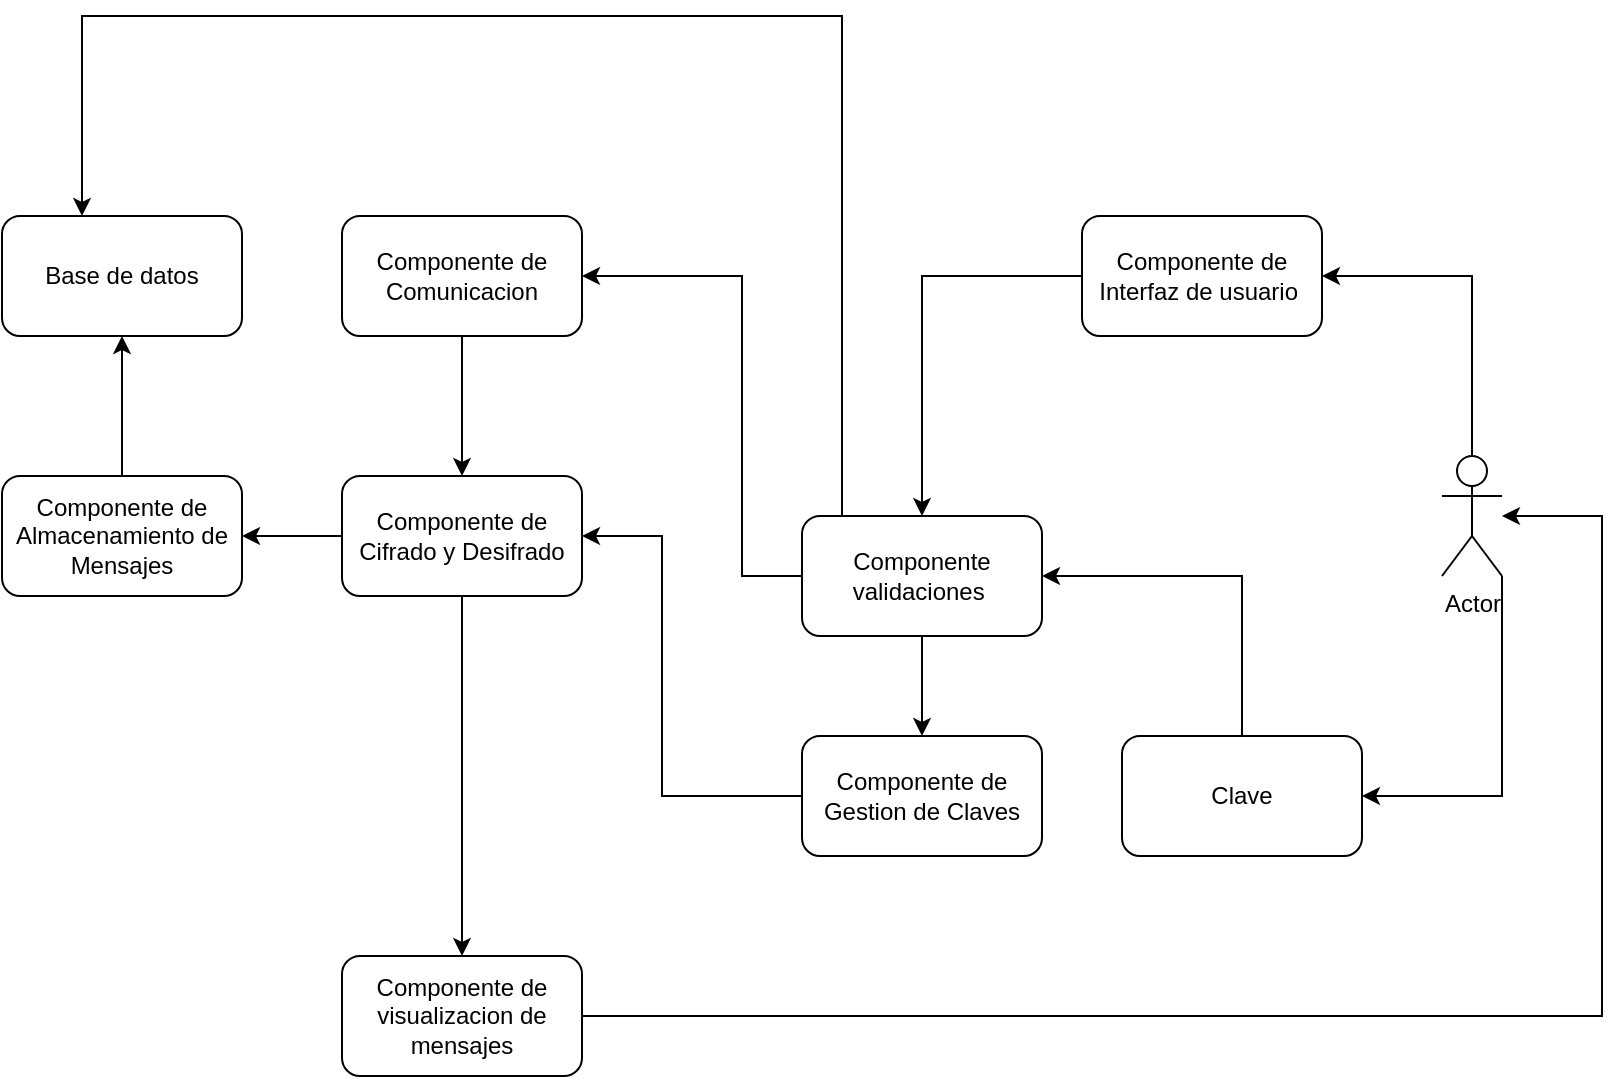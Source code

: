 <mxfile version="24.7.13" pages="3">
  <diagram name="Página-1" id="u3yCye5z1lkyqYJaDnE3">
    <mxGraphModel dx="768" dy="653" grid="1" gridSize="10" guides="1" tooltips="1" connect="1" arrows="1" fold="1" page="1" pageScale="1" pageWidth="827" pageHeight="1169" math="0" shadow="0">
      <root>
        <mxCell id="0" />
        <mxCell id="1" parent="0" />
        <mxCell id="Ivbec9EZwm-0QLfhVYr9-20" style="edgeStyle=orthogonalEdgeStyle;rounded=0;orthogonalLoop=1;jettySize=auto;html=1;" edge="1" parent="1" source="Ivbec9EZwm-0QLfhVYr9-1" target="Ivbec9EZwm-0QLfhVYr9-18">
          <mxGeometry relative="1" as="geometry" />
        </mxCell>
        <mxCell id="Ivbec9EZwm-0QLfhVYr9-1" value="Componente de Interfaz de usuario&amp;nbsp;" style="rounded=1;whiteSpace=wrap;html=1;" vertex="1" parent="1">
          <mxGeometry x="570" y="110" width="120" height="60" as="geometry" />
        </mxCell>
        <mxCell id="Ivbec9EZwm-0QLfhVYr9-13" style="edgeStyle=orthogonalEdgeStyle;rounded=0;orthogonalLoop=1;jettySize=auto;html=1;" edge="1" parent="1" source="Ivbec9EZwm-0QLfhVYr9-2" target="Ivbec9EZwm-0QLfhVYr9-12">
          <mxGeometry relative="1" as="geometry" />
        </mxCell>
        <mxCell id="Ivbec9EZwm-0QLfhVYr9-40" style="edgeStyle=orthogonalEdgeStyle;rounded=0;orthogonalLoop=1;jettySize=auto;html=1;" edge="1" parent="1" source="Ivbec9EZwm-0QLfhVYr9-2" target="Ivbec9EZwm-0QLfhVYr9-5">
          <mxGeometry relative="1" as="geometry" />
        </mxCell>
        <mxCell id="Ivbec9EZwm-0QLfhVYr9-2" value="Componente de Cifrado y Desifrado" style="rounded=1;whiteSpace=wrap;html=1;" vertex="1" parent="1">
          <mxGeometry x="200" y="240" width="120" height="60" as="geometry" />
        </mxCell>
        <mxCell id="Ivbec9EZwm-0QLfhVYr9-6" style="edgeStyle=orthogonalEdgeStyle;rounded=0;orthogonalLoop=1;jettySize=auto;html=1;" edge="1" parent="1" source="Ivbec9EZwm-0QLfhVYr9-3" target="Ivbec9EZwm-0QLfhVYr9-2">
          <mxGeometry relative="1" as="geometry">
            <Array as="points">
              <mxPoint x="360" y="400" />
              <mxPoint x="360" y="270" />
            </Array>
          </mxGeometry>
        </mxCell>
        <mxCell id="Ivbec9EZwm-0QLfhVYr9-3" value="Componente de Gestion de Claves" style="rounded=1;whiteSpace=wrap;html=1;" vertex="1" parent="1">
          <mxGeometry x="430" y="370" width="120" height="60" as="geometry" />
        </mxCell>
        <mxCell id="Ivbec9EZwm-0QLfhVYr9-39" style="edgeStyle=orthogonalEdgeStyle;rounded=0;orthogonalLoop=1;jettySize=auto;html=1;" edge="1" parent="1" source="Ivbec9EZwm-0QLfhVYr9-4" target="Ivbec9EZwm-0QLfhVYr9-2">
          <mxGeometry relative="1" as="geometry" />
        </mxCell>
        <mxCell id="Ivbec9EZwm-0QLfhVYr9-4" value="Componente de Comunicacion" style="rounded=1;whiteSpace=wrap;html=1;" vertex="1" parent="1">
          <mxGeometry x="200" y="110" width="120" height="60" as="geometry" />
        </mxCell>
        <mxCell id="Ivbec9EZwm-0QLfhVYr9-35" style="edgeStyle=orthogonalEdgeStyle;rounded=0;orthogonalLoop=1;jettySize=auto;html=1;" edge="1" parent="1" source="Ivbec9EZwm-0QLfhVYr9-5" target="Ivbec9EZwm-0QLfhVYr9-14">
          <mxGeometry relative="1" as="geometry" />
        </mxCell>
        <mxCell id="Ivbec9EZwm-0QLfhVYr9-5" value="Componente de Almacenamiento de Mensajes" style="rounded=1;whiteSpace=wrap;html=1;" vertex="1" parent="1">
          <mxGeometry x="30" y="240" width="120" height="60" as="geometry" />
        </mxCell>
        <mxCell id="Ivbec9EZwm-0QLfhVYr9-33" style="edgeStyle=orthogonalEdgeStyle;rounded=0;orthogonalLoop=1;jettySize=auto;html=1;" edge="1" parent="1" source="Ivbec9EZwm-0QLfhVYr9-12" target="Ivbec9EZwm-0QLfhVYr9-23">
          <mxGeometry relative="1" as="geometry">
            <Array as="points">
              <mxPoint x="830" y="510" />
              <mxPoint x="830" y="260" />
            </Array>
          </mxGeometry>
        </mxCell>
        <mxCell id="Ivbec9EZwm-0QLfhVYr9-12" value="Componente de visualizacion de mensajes" style="rounded=1;whiteSpace=wrap;html=1;" vertex="1" parent="1">
          <mxGeometry x="200" y="480" width="120" height="60" as="geometry" />
        </mxCell>
        <mxCell id="Ivbec9EZwm-0QLfhVYr9-14" value="Base de datos" style="rounded=1;whiteSpace=wrap;html=1;" vertex="1" parent="1">
          <mxGeometry x="30" y="110" width="120" height="60" as="geometry" />
        </mxCell>
        <mxCell id="Ivbec9EZwm-0QLfhVYr9-36" style="edgeStyle=orthogonalEdgeStyle;rounded=0;orthogonalLoop=1;jettySize=auto;html=1;entryX=1;entryY=0.5;entryDx=0;entryDy=0;" edge="1" parent="1" source="Ivbec9EZwm-0QLfhVYr9-16" target="Ivbec9EZwm-0QLfhVYr9-18">
          <mxGeometry relative="1" as="geometry">
            <Array as="points">
              <mxPoint x="650" y="290" />
            </Array>
          </mxGeometry>
        </mxCell>
        <mxCell id="Ivbec9EZwm-0QLfhVYr9-16" value="Clave" style="rounded=1;whiteSpace=wrap;html=1;" vertex="1" parent="1">
          <mxGeometry x="590" y="370" width="120" height="60" as="geometry" />
        </mxCell>
        <mxCell id="Ivbec9EZwm-0QLfhVYr9-19" style="edgeStyle=orthogonalEdgeStyle;rounded=0;orthogonalLoop=1;jettySize=auto;html=1;" edge="1" parent="1" source="Ivbec9EZwm-0QLfhVYr9-18" target="Ivbec9EZwm-0QLfhVYr9-4">
          <mxGeometry relative="1" as="geometry">
            <Array as="points">
              <mxPoint x="400" y="290" />
              <mxPoint x="400" y="140" />
            </Array>
          </mxGeometry>
        </mxCell>
        <mxCell id="Ivbec9EZwm-0QLfhVYr9-34" style="edgeStyle=orthogonalEdgeStyle;rounded=0;orthogonalLoop=1;jettySize=auto;html=1;" edge="1" parent="1" source="Ivbec9EZwm-0QLfhVYr9-18" target="Ivbec9EZwm-0QLfhVYr9-14">
          <mxGeometry relative="1" as="geometry">
            <Array as="points">
              <mxPoint x="450" y="10" />
              <mxPoint x="70" y="10" />
            </Array>
          </mxGeometry>
        </mxCell>
        <mxCell id="Ivbec9EZwm-0QLfhVYr9-37" style="edgeStyle=orthogonalEdgeStyle;rounded=0;orthogonalLoop=1;jettySize=auto;html=1;" edge="1" parent="1" source="Ivbec9EZwm-0QLfhVYr9-18" target="Ivbec9EZwm-0QLfhVYr9-3">
          <mxGeometry relative="1" as="geometry" />
        </mxCell>
        <mxCell id="Ivbec9EZwm-0QLfhVYr9-18" value="Componente validaciones&amp;nbsp;" style="rounded=1;whiteSpace=wrap;html=1;" vertex="1" parent="1">
          <mxGeometry x="430" y="260" width="120" height="60" as="geometry" />
        </mxCell>
        <mxCell id="Ivbec9EZwm-0QLfhVYr9-31" style="edgeStyle=orthogonalEdgeStyle;rounded=0;orthogonalLoop=1;jettySize=auto;html=1;entryX=1;entryY=0.5;entryDx=0;entryDy=0;" edge="1" parent="1" source="Ivbec9EZwm-0QLfhVYr9-23" target="Ivbec9EZwm-0QLfhVYr9-16">
          <mxGeometry relative="1" as="geometry">
            <Array as="points">
              <mxPoint x="780" y="400" />
            </Array>
          </mxGeometry>
        </mxCell>
        <mxCell id="Ivbec9EZwm-0QLfhVYr9-32" style="edgeStyle=orthogonalEdgeStyle;rounded=0;orthogonalLoop=1;jettySize=auto;html=1;entryX=1;entryY=0.5;entryDx=0;entryDy=0;" edge="1" parent="1" source="Ivbec9EZwm-0QLfhVYr9-23" target="Ivbec9EZwm-0QLfhVYr9-1">
          <mxGeometry relative="1" as="geometry">
            <Array as="points">
              <mxPoint x="765" y="140" />
            </Array>
          </mxGeometry>
        </mxCell>
        <mxCell id="Ivbec9EZwm-0QLfhVYr9-23" value="Actor" style="shape=umlActor;verticalLabelPosition=bottom;verticalAlign=top;html=1;outlineConnect=0;" vertex="1" parent="1">
          <mxGeometry x="750" y="230" width="30" height="60" as="geometry" />
        </mxCell>
      </root>
    </mxGraphModel>
  </diagram>
  <diagram id="TXSyj_PdHCzAvVK5aOtI" name="ModeloContexto-ArquitecturaReferencia">
    <mxGraphModel dx="880" dy="468" grid="1" gridSize="10" guides="1" tooltips="1" connect="1" arrows="1" fold="1" page="1" pageScale="1" pageWidth="827" pageHeight="1169" math="0" shadow="0">
      <root>
        <mxCell id="0" />
        <mxCell id="1" parent="0" />
        <mxCell id="2wBirmb9ZrbFHNxYtRje-7" value="" style="rounded=1;whiteSpace=wrap;html=1;" parent="1" vertex="1">
          <mxGeometry x="54" y="50" width="1076" height="510" as="geometry" />
        </mxCell>
        <mxCell id="2wBirmb9ZrbFHNxYtRje-13" style="edgeStyle=orthogonalEdgeStyle;rounded=0;orthogonalLoop=1;jettySize=auto;html=1;" parent="1" source="2wBirmb9ZrbFHNxYtRje-1" target="2wBirmb9ZrbFHNxYtRje-8" edge="1">
          <mxGeometry relative="1" as="geometry" />
        </mxCell>
        <mxCell id="2wBirmb9ZrbFHNxYtRje-1" value="" style="rounded=1;whiteSpace=wrap;html=1;fillColor=#dae8fc;strokeColor=#6c8ebf;" parent="1" vertex="1">
          <mxGeometry x="80" y="120" width="120" height="360" as="geometry" />
        </mxCell>
        <mxCell id="2wBirmb9ZrbFHNxYtRje-2" value="Usuario&lt;div&gt;&lt;br&gt;&lt;/div&gt;&lt;div&gt;&lt;br&gt;&lt;/div&gt;" style="shape=umlActor;verticalLabelPosition=bottom;verticalAlign=top;html=1;outlineConnect=0;" parent="1" vertex="1">
          <mxGeometry x="125" y="270" width="30" height="60" as="geometry" />
        </mxCell>
        <mxCell id="2wBirmb9ZrbFHNxYtRje-4" value="Administrador" style="shape=umlActor;verticalLabelPosition=bottom;verticalAlign=top;html=1;outlineConnect=0;" parent="1" vertex="1">
          <mxGeometry x="125" y="170" width="30" height="60" as="geometry" />
        </mxCell>
        <mxCell id="2wBirmb9ZrbFHNxYtRje-5" value="Actores" style="text;html=1;align=center;verticalAlign=middle;resizable=0;points=[];autosize=1;strokeColor=none;fillColor=none;" parent="1" vertex="1">
          <mxGeometry x="110" y="120" width="60" height="30" as="geometry" />
        </mxCell>
        <mxCell id="2wBirmb9ZrbFHNxYtRje-6" value="Invitado" style="shape=umlActor;verticalLabelPosition=bottom;verticalAlign=top;html=1;outlineConnect=0;" parent="1" vertex="1">
          <mxGeometry x="125" y="370" width="30" height="60" as="geometry" />
        </mxCell>
        <mxCell id="2wBirmb9ZrbFHNxYtRje-8" value="" style="rounded=1;whiteSpace=wrap;html=1;fillColor=#d5e8d4;strokeColor=#82b366;" parent="1" vertex="1">
          <mxGeometry x="250" y="135" width="140" height="330" as="geometry" />
        </mxCell>
        <mxCell id="2wBirmb9ZrbFHNxYtRje-9" value="Dispositivo" style="text;html=1;align=center;verticalAlign=middle;resizable=0;points=[];autosize=1;strokeColor=none;fillColor=none;" parent="1" vertex="1">
          <mxGeometry x="280" y="135" width="80" height="30" as="geometry" />
        </mxCell>
        <mxCell id="2wBirmb9ZrbFHNxYtRje-10" value="" style="fontColor=#0066CC;verticalAlign=top;verticalLabelPosition=bottom;labelPosition=center;align=center;html=1;outlineConnect=0;fillColor=#CCCCCC;strokeColor=#6881B3;gradientColor=none;gradientDirection=north;strokeWidth=2;shape=mxgraph.networks.pc;" parent="1" vertex="1">
          <mxGeometry x="270" y="190" width="100" height="70" as="geometry" />
        </mxCell>
        <mxCell id="2wBirmb9ZrbFHNxYtRje-12" value="" style="shape=mxgraph.cisco.computers_and_peripherals.laptop;html=1;pointerEvents=1;dashed=0;fillColor=#036897;strokeColor=#ffffff;strokeWidth=2;verticalLabelPosition=bottom;verticalAlign=top;align=center;outlineConnect=0;" parent="1" vertex="1">
          <mxGeometry x="275" y="340" width="90" height="61" as="geometry" />
        </mxCell>
        <mxCell id="2wBirmb9ZrbFHNxYtRje-14" value="Internet" style="ellipse;shape=cloud;whiteSpace=wrap;html=1;" parent="1" vertex="1">
          <mxGeometry x="430" y="270" width="80" height="60" as="geometry" />
        </mxCell>
        <mxCell id="2wBirmb9ZrbFHNxYtRje-15" style="edgeStyle=orthogonalEdgeStyle;rounded=0;orthogonalLoop=1;jettySize=auto;html=1;entryX=0;entryY=0.5;entryDx=0;entryDy=0;entryPerimeter=0;" parent="1" source="2wBirmb9ZrbFHNxYtRje-8" target="2wBirmb9ZrbFHNxYtRje-14" edge="1">
          <mxGeometry relative="1" as="geometry" />
        </mxCell>
        <mxCell id="2wBirmb9ZrbFHNxYtRje-19" style="edgeStyle=orthogonalEdgeStyle;rounded=0;orthogonalLoop=1;jettySize=auto;html=1;startArrow=classic;startFill=1;endArrow=none;endFill=0;" parent="1" source="2wBirmb9ZrbFHNxYtRje-16" target="2wBirmb9ZrbFHNxYtRje-14" edge="1">
          <mxGeometry relative="1" as="geometry" />
        </mxCell>
        <mxCell id="2wBirmb9ZrbFHNxYtRje-21" style="edgeStyle=orthogonalEdgeStyle;rounded=0;orthogonalLoop=1;jettySize=auto;html=1;entryX=0;entryY=0.5;entryDx=0;entryDy=0;" parent="1" source="2wBirmb9ZrbFHNxYtRje-16" target="2wBirmb9ZrbFHNxYtRje-20" edge="1">
          <mxGeometry relative="1" as="geometry" />
        </mxCell>
        <mxCell id="2wBirmb9ZrbFHNxYtRje-16" value="EMNA" style="shape=module;align=left;spacingLeft=20;align=center;verticalAlign=top;whiteSpace=wrap;html=1;" parent="1" vertex="1">
          <mxGeometry x="540" y="275" width="100" height="50" as="geometry" />
        </mxCell>
        <mxCell id="2wBirmb9ZrbFHNxYtRje-20" value="" style="rounded=1;whiteSpace=wrap;html=1;fillColor=#e1d5e7;strokeColor=#9673a6;" parent="1" vertex="1">
          <mxGeometry x="680" y="77.5" width="420" height="445" as="geometry" />
        </mxCell>
        <mxCell id="2wBirmb9ZrbFHNxYtRje-22" value="Base de datos" style="shape=module;align=left;spacingLeft=20;align=center;verticalAlign=top;whiteSpace=wrap;html=1;" parent="1" vertex="1">
          <mxGeometry x="710" y="125" width="100" height="50" as="geometry" />
        </mxCell>
        <mxCell id="2wBirmb9ZrbFHNxYtRje-23" value="Baul de llaves&amp;nbsp;" style="shape=module;align=left;spacingLeft=20;align=center;verticalAlign=top;whiteSpace=wrap;html=1;" parent="1" vertex="1">
          <mxGeometry x="710" y="190" width="100" height="50" as="geometry" />
        </mxCell>
        <mxCell id="2wBirmb9ZrbFHNxYtRje-24" value="Catalogo de mensajes usuario/tecnico&lt;div&gt;&lt;br&gt;&lt;/div&gt;" style="shape=module;align=left;spacingLeft=20;align=center;verticalAlign=top;whiteSpace=wrap;html=1;" parent="1" vertex="1">
          <mxGeometry x="710" y="255" width="100" height="50" as="geometry" />
        </mxCell>
        <mxCell id="2wBirmb9ZrbFHNxYtRje-25" value="Catalogo de parametros" style="shape=module;align=left;spacingLeft=20;align=center;verticalAlign=top;whiteSpace=wrap;html=1;" parent="1" vertex="1">
          <mxGeometry x="710" y="320" width="100" height="50" as="geometry" />
        </mxCell>
        <mxCell id="2wBirmb9ZrbFHNxYtRje-26" value="&lt;span style=&quot;color: rgb(0, 0, 0); font-family: Helvetica; font-size: 12px; font-style: normal; font-variant-ligatures: normal; font-variant-caps: normal; font-weight: 400; letter-spacing: normal; orphans: 2; text-align: center; text-indent: 0px; text-transform: none; widows: 2; word-spacing: 0px; -webkit-text-stroke-width: 0px; white-space: normal; background-color: rgb(251, 251, 251); text-decoration-thickness: initial; text-decoration-style: initial; text-decoration-color: initial; display: inline !important; float: none;&quot;&gt;Provedor de identidades&lt;/span&gt;&lt;div&gt;&lt;br/&gt;&lt;/div&gt;" style="shape=module;align=left;spacingLeft=20;align=center;verticalAlign=top;whiteSpace=wrap;html=1;" parent="1" vertex="1">
          <mxGeometry x="710" y="450" width="100" height="50" as="geometry" />
        </mxCell>
        <mxCell id="2wBirmb9ZrbFHNxYtRje-27" value="Componentes de logging&amp;nbsp;" style="shape=module;align=left;spacingLeft=20;align=center;verticalAlign=top;whiteSpace=wrap;html=1;" parent="1" vertex="1">
          <mxGeometry x="710" y="385" width="100" height="50" as="geometry" />
        </mxCell>
        <mxCell id="2wBirmb9ZrbFHNxYtRje-30" value="Componente de notificaciones" style="shape=module;align=left;spacingLeft=20;align=center;verticalAlign=top;whiteSpace=wrap;html=1;" parent="1" vertex="1">
          <mxGeometry x="840" y="120" width="100" height="50" as="geometry" />
        </mxCell>
        <mxCell id="2wBirmb9ZrbFHNxYtRje-31" value="Caché distribuida" style="shape=module;align=left;spacingLeft=20;align=center;verticalAlign=top;whiteSpace=wrap;html=1;" parent="1" vertex="1">
          <mxGeometry x="840" y="185" width="100" height="50" as="geometry" />
        </mxCell>
        <mxCell id="2wBirmb9ZrbFHNxYtRje-32" value="&#xa;Rate Limiter&#xa;&#xa;" style="shape=module;align=left;spacingLeft=20;align=center;verticalAlign=top;whiteSpace=wrap;html=1;" parent="1" vertex="1">
          <mxGeometry x="840" y="250" width="100" height="50" as="geometry" />
        </mxCell>
        <mxCell id="2wBirmb9ZrbFHNxYtRje-33" value="WAF&amp;nbsp;" style="shape=module;align=left;spacingLeft=20;align=center;verticalAlign=top;whiteSpace=wrap;html=1;fillColor=#ffe6cc;strokeColor=#d79b00;" parent="1" vertex="1">
          <mxGeometry x="840" y="315" width="100" height="50" as="geometry" />
        </mxCell>
        <mxCell id="2wBirmb9ZrbFHNxYtRje-34" value="CDN" style="shape=module;align=left;spacingLeft=20;align=center;verticalAlign=top;whiteSpace=wrap;html=1;fillColor=#ffe6cc;strokeColor=#d79b00;" parent="1" vertex="1">
          <mxGeometry x="840" y="385" width="100" height="50" as="geometry" />
        </mxCell>
        <mxCell id="2wBirmb9ZrbFHNxYtRje-35" value="" style="shape=module;align=left;spacingLeft=20;align=center;verticalAlign=top;whiteSpace=wrap;html=1;" parent="1" vertex="1">
          <mxGeometry x="840" y="450" width="100" height="50" as="geometry" />
        </mxCell>
        <mxCell id="2wBirmb9ZrbFHNxYtRje-42" value="" style="shape=module;align=left;spacingLeft=20;align=center;verticalAlign=top;whiteSpace=wrap;html=1;" parent="1" vertex="1">
          <mxGeometry x="960" y="120" width="100" height="50" as="geometry" />
        </mxCell>
        <mxCell id="2wBirmb9ZrbFHNxYtRje-43" value="" style="shape=module;align=left;spacingLeft=20;align=center;verticalAlign=top;whiteSpace=wrap;html=1;" parent="1" vertex="1">
          <mxGeometry x="960" y="185" width="100" height="50" as="geometry" />
        </mxCell>
        <mxCell id="2wBirmb9ZrbFHNxYtRje-44" value="" style="shape=module;align=left;spacingLeft=20;align=center;verticalAlign=top;whiteSpace=wrap;html=1;" parent="1" vertex="1">
          <mxGeometry x="960" y="250" width="100" height="50" as="geometry" />
        </mxCell>
        <mxCell id="2wBirmb9ZrbFHNxYtRje-45" value="" style="shape=module;align=left;spacingLeft=20;align=center;verticalAlign=top;whiteSpace=wrap;html=1;" parent="1" vertex="1">
          <mxGeometry x="960" y="315" width="100" height="50" as="geometry" />
        </mxCell>
        <mxCell id="2wBirmb9ZrbFHNxYtRje-46" value="" style="shape=module;align=left;spacingLeft=20;align=center;verticalAlign=top;whiteSpace=wrap;html=1;" parent="1" vertex="1">
          <mxGeometry x="960" y="385" width="100" height="50" as="geometry" />
        </mxCell>
        <mxCell id="2wBirmb9ZrbFHNxYtRje-47" value="" style="shape=module;align=left;spacingLeft=20;align=center;verticalAlign=top;whiteSpace=wrap;html=1;" parent="1" vertex="1">
          <mxGeometry x="960" y="450" width="100" height="50" as="geometry" />
        </mxCell>
        <mxCell id="2wBirmb9ZrbFHNxYtRje-49" value="Bloques de construccion" style="text;html=1;align=center;verticalAlign=middle;resizable=0;points=[];autosize=1;strokeColor=none;fillColor=none;" parent="1" vertex="1">
          <mxGeometry x="810" y="77.5" width="160" height="30" as="geometry" />
        </mxCell>
      </root>
    </mxGraphModel>
  </diagram>
  <diagram id="Ab_pF_JXzBwRr60Is43S" name="AlternativaSolucion-ArquitecturaReferencia">
    <mxGraphModel dx="765" dy="1576" grid="1" gridSize="10" guides="1" tooltips="1" connect="1" arrows="1" fold="1" page="1" pageScale="1" pageWidth="827" pageHeight="1169" math="0" shadow="0">
      <root>
        <mxCell id="0" />
        <mxCell id="1" parent="0" />
        <mxCell id="9oNBNNftMr3VBBMlYHUh-1" style="edgeStyle=orthogonalEdgeStyle;rounded=0;orthogonalLoop=1;jettySize=auto;html=1;" parent="1" source="9oNBNNftMr3VBBMlYHUh-2" target="9oNBNNftMr3VBBMlYHUh-7" edge="1">
          <mxGeometry relative="1" as="geometry" />
        </mxCell>
        <mxCell id="9oNBNNftMr3VBBMlYHUh-2" value="" style="rounded=1;whiteSpace=wrap;html=1;fillColor=#dae8fc;strokeColor=#6c8ebf;" parent="1" vertex="1">
          <mxGeometry x="80" y="120" width="120" height="360" as="geometry" />
        </mxCell>
        <mxCell id="9oNBNNftMr3VBBMlYHUh-3" value="Usuario&lt;div&gt;&lt;br&gt;&lt;/div&gt;&lt;div&gt;&lt;br&gt;&lt;/div&gt;" style="shape=umlActor;verticalLabelPosition=bottom;verticalAlign=top;html=1;outlineConnect=0;" parent="1" vertex="1">
          <mxGeometry x="125" y="270" width="30" height="60" as="geometry" />
        </mxCell>
        <mxCell id="9oNBNNftMr3VBBMlYHUh-4" value="Administrador" style="shape=umlActor;verticalLabelPosition=bottom;verticalAlign=top;html=1;outlineConnect=0;" parent="1" vertex="1">
          <mxGeometry x="125" y="170" width="30" height="60" as="geometry" />
        </mxCell>
        <mxCell id="9oNBNNftMr3VBBMlYHUh-5" value="Actores" style="text;html=1;align=center;verticalAlign=middle;resizable=0;points=[];autosize=1;strokeColor=none;fillColor=none;" parent="1" vertex="1">
          <mxGeometry x="110" y="120" width="60" height="30" as="geometry" />
        </mxCell>
        <mxCell id="9oNBNNftMr3VBBMlYHUh-6" value="Invitado" style="shape=umlActor;verticalLabelPosition=bottom;verticalAlign=top;html=1;outlineConnect=0;" parent="1" vertex="1">
          <mxGeometry x="125" y="370" width="30" height="60" as="geometry" />
        </mxCell>
        <mxCell id="RNBaEPpz2VaEBWtgxhNg-2" style="edgeStyle=orthogonalEdgeStyle;rounded=0;orthogonalLoop=1;jettySize=auto;html=1;" parent="1" source="9oNBNNftMr3VBBMlYHUh-7" target="MBTzjng4uf9KTP_XwCb8-1" edge="1">
          <mxGeometry relative="1" as="geometry" />
        </mxCell>
        <mxCell id="9oNBNNftMr3VBBMlYHUh-7" value="" style="rounded=1;whiteSpace=wrap;html=1;fillColor=#d5e8d4;strokeColor=#82b366;" parent="1" vertex="1">
          <mxGeometry x="250" y="135" width="140" height="330" as="geometry" />
        </mxCell>
        <mxCell id="9oNBNNftMr3VBBMlYHUh-8" value="Dispositivo" style="text;html=1;align=center;verticalAlign=middle;resizable=0;points=[];autosize=1;strokeColor=none;fillColor=none;" parent="1" vertex="1">
          <mxGeometry x="280" y="135" width="80" height="30" as="geometry" />
        </mxCell>
        <mxCell id="9oNBNNftMr3VBBMlYHUh-9" value="" style="fontColor=#0066CC;verticalAlign=top;verticalLabelPosition=bottom;labelPosition=center;align=center;html=1;outlineConnect=0;fillColor=#CCCCCC;strokeColor=#6881B3;gradientColor=none;gradientDirection=north;strokeWidth=2;shape=mxgraph.networks.pc;" parent="1" vertex="1">
          <mxGeometry x="270" y="190" width="100" height="70" as="geometry" />
        </mxCell>
        <mxCell id="9oNBNNftMr3VBBMlYHUh-10" value="" style="shape=mxgraph.cisco.computers_and_peripherals.laptop;html=1;pointerEvents=1;dashed=0;fillColor=#036897;strokeColor=#ffffff;strokeWidth=2;verticalLabelPosition=bottom;verticalAlign=top;align=center;outlineConnect=0;" parent="1" vertex="1">
          <mxGeometry x="275" y="340" width="90" height="61" as="geometry" />
        </mxCell>
        <mxCell id="0C4elQ7QuD1kBiBbwxF6-2" style="edgeStyle=orthogonalEdgeStyle;rounded=0;orthogonalLoop=1;jettySize=auto;html=1;" edge="1" parent="1" source="MBTzjng4uf9KTP_XwCb8-1" target="0C4elQ7QuD1kBiBbwxF6-1">
          <mxGeometry relative="1" as="geometry" />
        </mxCell>
        <mxCell id="MBTzjng4uf9KTP_XwCb8-1" value="WAF" style="sketch=0;points=[[0,0,0],[0.25,0,0],[0.5,0,0],[0.75,0,0],[1,0,0],[0,1,0],[0.25,1,0],[0.5,1,0],[0.75,1,0],[1,1,0],[0,0.25,0],[0,0.5,0],[0,0.75,0],[1,0.25,0],[1,0.5,0],[1,0.75,0]];outlineConnect=0;fontColor=#232F3E;fillColor=#DD344C;strokeColor=#ffffff;dashed=0;verticalLabelPosition=bottom;verticalAlign=top;align=center;html=1;fontSize=12;fontStyle=0;aspect=fixed;shape=mxgraph.aws4.resourceIcon;resIcon=mxgraph.aws4.waf;" parent="1" vertex="1">
          <mxGeometry x="530" y="261" width="78" height="78" as="geometry" />
        </mxCell>
        <mxCell id="OZVmdZ_p_LydfkFW8NZl-1" value="CDN" style="image;aspect=fixed;html=1;points=[];align=center;fontSize=12;image=img/lib/azure2/app_services/CDN_Profiles.svg;" vertex="1" parent="1">
          <mxGeometry x="650" y="135" width="68" height="40" as="geometry" />
        </mxCell>
        <mxCell id="OZVmdZ_p_LydfkFW8NZl-2" value="https" style="text;html=1;align=center;verticalAlign=middle;resizable=0;points=[];autosize=1;strokeColor=none;fillColor=none;" vertex="1" parent="1">
          <mxGeometry x="435" y="298" width="50" height="30" as="geometry" />
        </mxCell>
        <mxCell id="OZVmdZ_p_LydfkFW8NZl-3" style="edgeStyle=orthogonalEdgeStyle;rounded=0;orthogonalLoop=1;jettySize=auto;html=1;entryX=-0.015;entryY=0.55;entryDx=0;entryDy=0;entryPerimeter=0;" edge="1" parent="1" source="MBTzjng4uf9KTP_XwCb8-1" target="OZVmdZ_p_LydfkFW8NZl-1">
          <mxGeometry relative="1" as="geometry">
            <Array as="points">
              <mxPoint x="570" y="157" />
            </Array>
          </mxGeometry>
        </mxCell>
        <mxCell id="OZVmdZ_p_LydfkFW8NZl-4" value="https" style="text;html=1;align=center;verticalAlign=middle;resizable=0;points=[];autosize=1;strokeColor=none;fillColor=none;" vertex="1" parent="1">
          <mxGeometry x="580" y="130" width="50" height="30" as="geometry" />
        </mxCell>
        <mxCell id="Z6LDQ5J4l45onmFZN7x3-5" style="edgeStyle=orthogonalEdgeStyle;rounded=0;orthogonalLoop=1;jettySize=auto;html=1;dashed=1;" edge="1" parent="1" source="Z6LDQ5J4l45onmFZN7x3-1" target="Z6LDQ5J4l45onmFZN7x3-4">
          <mxGeometry relative="1" as="geometry" />
        </mxCell>
        <mxCell id="7mG6DhaqVBjLJYMjhp74-17" style="edgeStyle=orthogonalEdgeStyle;rounded=0;orthogonalLoop=1;jettySize=auto;html=1;" edge="1" parent="1" source="Z6LDQ5J4l45onmFZN7x3-1" target="7mG6DhaqVBjLJYMjhp74-15">
          <mxGeometry relative="1" as="geometry" />
        </mxCell>
        <mxCell id="Z6LDQ5J4l45onmFZN7x3-1" value="Blob Storage" style="verticalLabelPosition=bottom;html=1;verticalAlign=top;align=center;strokeColor=none;fillColor=#00BEF2;shape=mxgraph.azure.storage_blob;" vertex="1" parent="1">
          <mxGeometry x="810" y="133" width="50" height="45" as="geometry" />
        </mxCell>
        <mxCell id="Z6LDQ5J4l45onmFZN7x3-2" style="edgeStyle=orthogonalEdgeStyle;rounded=0;orthogonalLoop=1;jettySize=auto;html=1;entryX=0;entryY=0.5;entryDx=0;entryDy=0;entryPerimeter=0;" edge="1" parent="1" source="OZVmdZ_p_LydfkFW8NZl-1" target="Z6LDQ5J4l45onmFZN7x3-1">
          <mxGeometry relative="1" as="geometry" />
        </mxCell>
        <mxCell id="Z6LDQ5J4l45onmFZN7x3-3" value="https" style="text;html=1;align=center;verticalAlign=middle;resizable=0;points=[];autosize=1;strokeColor=none;fillColor=none;" vertex="1" parent="1">
          <mxGeometry x="740" y="130" width="50" height="30" as="geometry" />
        </mxCell>
        <mxCell id="Z6LDQ5J4l45onmFZN7x3-4" value="Front end&amp;nbsp;&lt;div&gt;UCOBet&lt;/div&gt;" style="shape=module;align=left;spacingLeft=20;align=center;verticalAlign=top;whiteSpace=wrap;html=1;fillColor=#f8cecc;strokeColor=#b85450;" vertex="1" parent="1">
          <mxGeometry x="785" y="20" width="100" height="50" as="geometry" />
        </mxCell>
        <mxCell id="ErcugkwFSqzRwZJ6kvxB-11" style="edgeStyle=orthogonalEdgeStyle;rounded=0;orthogonalLoop=1;jettySize=auto;html=1;" edge="1" parent="1" source="0C4elQ7QuD1kBiBbwxF6-1" target="ErcugkwFSqzRwZJ6kvxB-1">
          <mxGeometry relative="1" as="geometry" />
        </mxCell>
        <mxCell id="7mG6DhaqVBjLJYMjhp74-16" style="edgeStyle=orthogonalEdgeStyle;rounded=0;orthogonalLoop=1;jettySize=auto;html=1;" edge="1" parent="1" source="0C4elQ7QuD1kBiBbwxF6-1" target="7mG6DhaqVBjLJYMjhp74-15">
          <mxGeometry relative="1" as="geometry">
            <Array as="points">
              <mxPoint x="835" y="240" />
              <mxPoint x="940" y="240" />
            </Array>
          </mxGeometry>
        </mxCell>
        <mxCell id="0C4elQ7QuD1kBiBbwxF6-1" value="API Gateway" style="outlineConnect=0;dashed=0;verticalLabelPosition=bottom;verticalAlign=top;align=center;html=1;shape=mxgraph.aws3.api_gateway;fillColor=#D9A741;gradientColor=none;" vertex="1" parent="1">
          <mxGeometry x="796.75" y="253.5" width="76.5" height="93" as="geometry" />
        </mxCell>
        <mxCell id="0C4elQ7QuD1kBiBbwxF6-4" value="https" style="text;html=1;align=center;verticalAlign=middle;resizable=0;points=[];autosize=1;strokeColor=none;fillColor=none;" vertex="1" parent="1">
          <mxGeometry x="680" y="270" width="50" height="30" as="geometry" />
        </mxCell>
        <mxCell id="ErcugkwFSqzRwZJ6kvxB-1" value="Service Mesh&lt;div&gt;&lt;br&gt;&lt;/div&gt;" style="sketch=0;outlineConnect=0;fontColor=#232F3E;gradientColor=none;fillColor=#8C4FFF;strokeColor=none;dashed=0;verticalLabelPosition=bottom;verticalAlign=top;align=center;html=1;fontSize=12;fontStyle=0;aspect=fixed;pointerEvents=1;shape=mxgraph.aws4.mesh;" vertex="1" parent="1">
          <mxGeometry x="940" y="262" width="78" height="77" as="geometry" />
        </mxCell>
        <mxCell id="ErcugkwFSqzRwZJ6kvxB-7" style="edgeStyle=orthogonalEdgeStyle;rounded=0;orthogonalLoop=1;jettySize=auto;html=1;startArrow=classic;startFill=1;" edge="1" parent="1" source="ErcugkwFSqzRwZJ6kvxB-2" target="ErcugkwFSqzRwZJ6kvxB-1">
          <mxGeometry relative="1" as="geometry" />
        </mxCell>
        <mxCell id="ErcugkwFSqzRwZJ6kvxB-14" style="edgeStyle=orthogonalEdgeStyle;rounded=0;orthogonalLoop=1;jettySize=auto;html=1;startArrow=classic;startFill=1;" edge="1" parent="1" source="ErcugkwFSqzRwZJ6kvxB-2" target="ErcugkwFSqzRwZJ6kvxB-12">
          <mxGeometry relative="1" as="geometry" />
        </mxCell>
        <mxCell id="7mG6DhaqVBjLJYMjhp74-26" style="edgeStyle=orthogonalEdgeStyle;rounded=0;orthogonalLoop=1;jettySize=auto;html=1;" edge="1" parent="1" source="ErcugkwFSqzRwZJ6kvxB-2" target="7mG6DhaqVBjLJYMjhp74-25">
          <mxGeometry relative="1" as="geometry">
            <Array as="points">
              <mxPoint x="1170" y="240" />
              <mxPoint x="1536" y="240" />
            </Array>
          </mxGeometry>
        </mxCell>
        <mxCell id="ErcugkwFSqzRwZJ6kvxB-2" value="Microservicio&lt;div&gt;Apuestad&lt;/div&gt;" style="shape=module;align=left;spacingLeft=20;align=center;verticalAlign=top;whiteSpace=wrap;html=1;fillColor=#f8cecc;strokeColor=#b85450;" vertex="1" parent="1">
          <mxGeometry x="1120" y="182" width="100" height="50" as="geometry" />
        </mxCell>
        <mxCell id="ErcugkwFSqzRwZJ6kvxB-6" style="edgeStyle=orthogonalEdgeStyle;rounded=0;orthogonalLoop=1;jettySize=auto;html=1;startArrow=classic;startFill=1;" edge="1" parent="1" source="ErcugkwFSqzRwZJ6kvxB-3" target="ErcugkwFSqzRwZJ6kvxB-1">
          <mxGeometry relative="1" as="geometry" />
        </mxCell>
        <mxCell id="ErcugkwFSqzRwZJ6kvxB-13" style="edgeStyle=orthogonalEdgeStyle;rounded=0;orthogonalLoop=1;jettySize=auto;html=1;startArrow=classic;startFill=1;" edge="1" parent="1" source="ErcugkwFSqzRwZJ6kvxB-3" target="ErcugkwFSqzRwZJ6kvxB-12">
          <mxGeometry relative="1" as="geometry" />
        </mxCell>
        <mxCell id="7mG6DhaqVBjLJYMjhp74-28" style="edgeStyle=orthogonalEdgeStyle;rounded=0;orthogonalLoop=1;jettySize=auto;html=1;exitX=0.75;exitY=1;exitDx=0;exitDy=0;" edge="1" parent="1" source="ErcugkwFSqzRwZJ6kvxB-3" target="7mG6DhaqVBjLJYMjhp74-25">
          <mxGeometry relative="1" as="geometry">
            <Array as="points">
              <mxPoint x="1195" y="360" />
              <mxPoint x="1480" y="360" />
              <mxPoint x="1480" y="304" />
            </Array>
          </mxGeometry>
        </mxCell>
        <mxCell id="ErcugkwFSqzRwZJ6kvxB-3" value="Microservicio&lt;div&gt;Usuarios&lt;/div&gt;" style="shape=module;align=left;spacingLeft=20;align=center;verticalAlign=top;whiteSpace=wrap;html=1;fillColor=#f8cecc;strokeColor=#b85450;" vertex="1" parent="1">
          <mxGeometry x="1120" y="275.5" width="100" height="50" as="geometry" />
        </mxCell>
        <mxCell id="ErcugkwFSqzRwZJ6kvxB-5" style="edgeStyle=orthogonalEdgeStyle;rounded=0;orthogonalLoop=1;jettySize=auto;html=1;startArrow=classic;startFill=1;" edge="1" parent="1" source="ErcugkwFSqzRwZJ6kvxB-4" target="ErcugkwFSqzRwZJ6kvxB-1">
          <mxGeometry relative="1" as="geometry" />
        </mxCell>
        <mxCell id="ErcugkwFSqzRwZJ6kvxB-15" style="edgeStyle=orthogonalEdgeStyle;rounded=0;orthogonalLoop=1;jettySize=auto;html=1;startArrow=classic;startFill=1;" edge="1" parent="1" source="ErcugkwFSqzRwZJ6kvxB-4" target="ErcugkwFSqzRwZJ6kvxB-12">
          <mxGeometry relative="1" as="geometry" />
        </mxCell>
        <mxCell id="7mG6DhaqVBjLJYMjhp74-27" style="edgeStyle=orthogonalEdgeStyle;rounded=0;orthogonalLoop=1;jettySize=auto;html=1;" edge="1" parent="1" source="ErcugkwFSqzRwZJ6kvxB-4" target="7mG6DhaqVBjLJYMjhp74-25">
          <mxGeometry relative="1" as="geometry">
            <Array as="points">
              <mxPoint x="1170" y="460" />
              <mxPoint x="1536" y="460" />
            </Array>
          </mxGeometry>
        </mxCell>
        <mxCell id="ErcugkwFSqzRwZJ6kvxB-4" value="Microservicio&lt;div&gt;Pagos&lt;/div&gt;" style="shape=module;align=left;spacingLeft=20;align=center;verticalAlign=top;whiteSpace=wrap;html=1;fillColor=#f8cecc;strokeColor=#b85450;" vertex="1" parent="1">
          <mxGeometry x="1120" y="476.5" width="100" height="50" as="geometry" />
        </mxCell>
        <mxCell id="ErcugkwFSqzRwZJ6kvxB-8" value="https" style="text;html=1;align=center;verticalAlign=middle;resizable=0;points=[];autosize=1;strokeColor=none;fillColor=none;" vertex="1" parent="1">
          <mxGeometry x="1050" y="177" width="50" height="30" as="geometry" />
        </mxCell>
        <mxCell id="ErcugkwFSqzRwZJ6kvxB-9" value="https" style="text;html=1;align=center;verticalAlign=middle;resizable=0;points=[];autosize=1;strokeColor=none;fillColor=none;" vertex="1" parent="1">
          <mxGeometry x="1050" y="262" width="50" height="30" as="geometry" />
        </mxCell>
        <mxCell id="ErcugkwFSqzRwZJ6kvxB-10" value="https" style="text;html=1;align=center;verticalAlign=middle;resizable=0;points=[];autosize=1;strokeColor=none;fillColor=none;" vertex="1" parent="1">
          <mxGeometry x="1050" y="471.5" width="50" height="30" as="geometry" />
        </mxCell>
        <mxCell id="ErcugkwFSqzRwZJ6kvxB-12" value="Message Broker" style="sketch=0;outlineConnect=0;fontColor=#232F3E;gradientColor=none;fillColor=#E7157B;strokeColor=none;dashed=0;verticalLabelPosition=bottom;verticalAlign=top;align=center;html=1;fontSize=12;fontStyle=0;aspect=fixed;pointerEvents=1;shape=mxgraph.aws4.mq_broker;" vertex="1" parent="1">
          <mxGeometry x="1300" y="266" width="78" height="69" as="geometry" />
        </mxCell>
        <mxCell id="7mG6DhaqVBjLJYMjhp74-1" value="DataBase" style="shape=cylinder3;whiteSpace=wrap;html=1;boundedLbl=1;backgroundOutline=1;size=15;" vertex="1" parent="1">
          <mxGeometry x="1250" y="55" width="60" height="80" as="geometry" />
        </mxCell>
        <mxCell id="7mG6DhaqVBjLJYMjhp74-2" style="edgeStyle=orthogonalEdgeStyle;rounded=0;orthogonalLoop=1;jettySize=auto;html=1;entryX=0;entryY=0.5;entryDx=0;entryDy=0;entryPerimeter=0;" edge="1" parent="1" source="ErcugkwFSqzRwZJ6kvxB-2" target="7mG6DhaqVBjLJYMjhp74-1">
          <mxGeometry relative="1" as="geometry">
            <Array as="points">
              <mxPoint x="1170" y="95" />
            </Array>
          </mxGeometry>
        </mxCell>
        <mxCell id="7mG6DhaqVBjLJYMjhp74-3" value="TCP/IC" style="text;html=1;align=center;verticalAlign=middle;resizable=0;points=[];autosize=1;strokeColor=none;fillColor=none;" vertex="1" parent="1">
          <mxGeometry x="1160" y="58" width="60" height="30" as="geometry" />
        </mxCell>
        <mxCell id="7mG6DhaqVBjLJYMjhp74-4" value="DataBase" style="shape=cylinder3;whiteSpace=wrap;html=1;boundedLbl=1;backgroundOutline=1;size=15;" vertex="1" parent="1">
          <mxGeometry x="1250" y="559.5" width="60" height="80" as="geometry" />
        </mxCell>
        <mxCell id="7mG6DhaqVBjLJYMjhp74-5" style="edgeStyle=orthogonalEdgeStyle;rounded=0;orthogonalLoop=1;jettySize=auto;html=1;entryX=0;entryY=0.5;entryDx=0;entryDy=0;entryPerimeter=0;" edge="1" parent="1" source="ErcugkwFSqzRwZJ6kvxB-4" target="7mG6DhaqVBjLJYMjhp74-4">
          <mxGeometry relative="1" as="geometry">
            <Array as="points">
              <mxPoint x="1170" y="599.5" />
            </Array>
          </mxGeometry>
        </mxCell>
        <mxCell id="7mG6DhaqVBjLJYMjhp74-6" value="TCP/IC" style="text;html=1;align=center;verticalAlign=middle;resizable=0;points=[];autosize=1;strokeColor=none;fillColor=none;" vertex="1" parent="1">
          <mxGeometry x="1181" y="569.5" width="60" height="30" as="geometry" />
        </mxCell>
        <mxCell id="7mG6DhaqVBjLJYMjhp74-7" value="https" style="text;html=1;align=center;verticalAlign=middle;resizable=0;points=[];autosize=1;strokeColor=none;fillColor=none;" vertex="1" parent="1">
          <mxGeometry x="1250" y="465" width="50" height="30" as="geometry" />
        </mxCell>
        <mxCell id="7mG6DhaqVBjLJYMjhp74-8" value="https" style="text;html=1;align=center;verticalAlign=middle;resizable=0;points=[];autosize=1;strokeColor=none;fillColor=none;" vertex="1" parent="1">
          <mxGeometry x="1241" y="268" width="50" height="30" as="geometry" />
        </mxCell>
        <mxCell id="7mG6DhaqVBjLJYMjhp74-9" value="https" style="text;html=1;align=center;verticalAlign=middle;resizable=0;points=[];autosize=1;strokeColor=none;fillColor=none;" vertex="1" parent="1">
          <mxGeometry x="1250" y="178" width="50" height="30" as="geometry" />
        </mxCell>
        <mxCell id="7mG6DhaqVBjLJYMjhp74-10" value="" style="outlineConnect=0;dashed=0;verticalLabelPosition=bottom;verticalAlign=top;align=center;html=1;shape=mxgraph.aws3.cache_node;fillColor=#2E73B8;gradientColor=none;" vertex="1" parent="1">
          <mxGeometry x="1220" y="370" width="60" height="63" as="geometry" />
        </mxCell>
        <mxCell id="7mG6DhaqVBjLJYMjhp74-11" style="edgeStyle=orthogonalEdgeStyle;rounded=0;orthogonalLoop=1;jettySize=auto;html=1;entryX=0;entryY=0.5;entryDx=0;entryDy=0;entryPerimeter=0;" edge="1" parent="1" source="ErcugkwFSqzRwZJ6kvxB-3" target="7mG6DhaqVBjLJYMjhp74-10">
          <mxGeometry relative="1" as="geometry" />
        </mxCell>
        <mxCell id="7mG6DhaqVBjLJYMjhp74-12" value="https" style="text;html=1;align=center;verticalAlign=middle;resizable=0;points=[];autosize=1;strokeColor=none;fillColor=none;" vertex="1" parent="1">
          <mxGeometry x="1170" y="370" width="50" height="30" as="geometry" />
        </mxCell>
        <mxCell id="7mG6DhaqVBjLJYMjhp74-15" value="&lt;font color=&quot;#000000&quot;&gt;Identity Provider&lt;/font&gt;" style="image;aspect=fixed;perimeter=ellipsePerimeter;html=1;align=center;shadow=0;dashed=0;fontColor=#4277BB;labelBackgroundColor=default;fontSize=12;spacingTop=3;image=img/lib/ibm/security/identity_provider.svg;" vertex="1" parent="1">
          <mxGeometry x="910" y="125.5" width="60" height="60" as="geometry" />
        </mxCell>
        <mxCell id="7mG6DhaqVBjLJYMjhp74-18" value="https" style="text;html=1;align=center;verticalAlign=middle;resizable=0;points=[];autosize=1;strokeColor=none;fillColor=none;" vertex="1" parent="1">
          <mxGeometry x="860" y="125.5" width="50" height="30" as="geometry" />
        </mxCell>
        <mxCell id="7mG6DhaqVBjLJYMjhp74-19" value="https" style="text;html=1;align=center;verticalAlign=middle;resizable=0;points=[];autosize=1;strokeColor=none;fillColor=none;" vertex="1" parent="1">
          <mxGeometry x="850" y="208" width="50" height="30" as="geometry" />
        </mxCell>
        <mxCell id="7mG6DhaqVBjLJYMjhp74-22" style="edgeStyle=orthogonalEdgeStyle;rounded=0;orthogonalLoop=1;jettySize=auto;html=1;entryX=0.75;entryY=0;entryDx=0;entryDy=0;dashed=1;endArrow=none;endFill=0;" edge="1" parent="1" source="7mG6DhaqVBjLJYMjhp74-20" target="ErcugkwFSqzRwZJ6kvxB-2">
          <mxGeometry relative="1" as="geometry">
            <Array as="points">
              <mxPoint x="1195" y="162" />
            </Array>
          </mxGeometry>
        </mxCell>
        <mxCell id="7mG6DhaqVBjLJYMjhp74-23" style="edgeStyle=orthogonalEdgeStyle;rounded=0;orthogonalLoop=1;jettySize=auto;html=1;entryX=1;entryY=1;entryDx=0;entryDy=0;dashed=1;endArrow=none;endFill=0;" edge="1" parent="1" source="7mG6DhaqVBjLJYMjhp74-20" target="ErcugkwFSqzRwZJ6kvxB-4">
          <mxGeometry relative="1" as="geometry">
            <Array as="points">
              <mxPoint x="1600" y="527" />
            </Array>
          </mxGeometry>
        </mxCell>
        <mxCell id="7mG6DhaqVBjLJYMjhp74-20" value="Observability" style="sketch=0;outlineConnect=0;fontColor=#232F3E;gradientColor=none;fillColor=#8C4FFF;strokeColor=none;dashed=0;verticalLabelPosition=bottom;verticalAlign=top;align=center;html=1;fontSize=12;fontStyle=0;aspect=fixed;pointerEvents=1;shape=mxgraph.aws4.opensearch_observability;" vertex="1" parent="1">
          <mxGeometry x="1570" y="120" width="78" height="78" as="geometry" />
        </mxCell>
        <mxCell id="7mG6DhaqVBjLJYMjhp74-21" style="edgeStyle=orthogonalEdgeStyle;rounded=0;orthogonalLoop=1;jettySize=auto;html=1;entryX=1;entryY=0;entryDx=0;entryDy=52.5;entryPerimeter=0;dashed=1;endArrow=none;endFill=0;" edge="1" parent="1" source="7mG6DhaqVBjLJYMjhp74-20" target="7mG6DhaqVBjLJYMjhp74-1">
          <mxGeometry relative="1" as="geometry">
            <Array as="points">
              <mxPoint x="1610" y="108" />
            </Array>
          </mxGeometry>
        </mxCell>
        <mxCell id="7mG6DhaqVBjLJYMjhp74-25" value="Key Vault" style="image;aspect=fixed;html=1;points=[];align=center;fontSize=12;image=img/lib/azure2/security/Key_Vaults.svg;" vertex="1" parent="1">
          <mxGeometry x="1502" y="270" width="68" height="68" as="geometry" />
        </mxCell>
        <mxCell id="7mG6DhaqVBjLJYMjhp74-29" value="https" style="text;html=1;align=center;verticalAlign=middle;resizable=0;points=[];autosize=1;strokeColor=none;fillColor=none;" vertex="1" parent="1">
          <mxGeometry x="1452" y="210" width="50" height="30" as="geometry" />
        </mxCell>
        <mxCell id="7mG6DhaqVBjLJYMjhp74-30" value="https" style="text;html=1;align=center;verticalAlign=middle;resizable=0;points=[];autosize=1;strokeColor=none;fillColor=none;" vertex="1" parent="1">
          <mxGeometry x="1420" y="328" width="50" height="30" as="geometry" />
        </mxCell>
        <mxCell id="7mG6DhaqVBjLJYMjhp74-31" value="https" style="text;html=1;align=center;verticalAlign=middle;resizable=0;points=[];autosize=1;strokeColor=none;fillColor=none;" vertex="1" parent="1">
          <mxGeometry x="1470" y="430" width="50" height="30" as="geometry" />
        </mxCell>
        <mxCell id="7mG6DhaqVBjLJYMjhp74-33" value="Desarrollo a la mediad" style="shape=module;align=left;spacingLeft=20;align=center;verticalAlign=top;whiteSpace=wrap;html=1;fillColor=#f8cecc;strokeColor=#b85450;" vertex="1" parent="1">
          <mxGeometry x="715" y="-110" width="100" height="50" as="geometry" />
        </mxCell>
      </root>
    </mxGraphModel>
  </diagram>
</mxfile>
